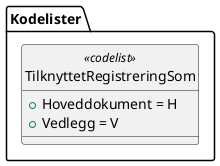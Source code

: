 @startuml
skinparam nodesep 100
hide circle
class Kodelister.TilknyttetRegistreringSom <<codelist>> {
  +Hoveddokument = H
  +Vedlegg = V
}
@enduml
